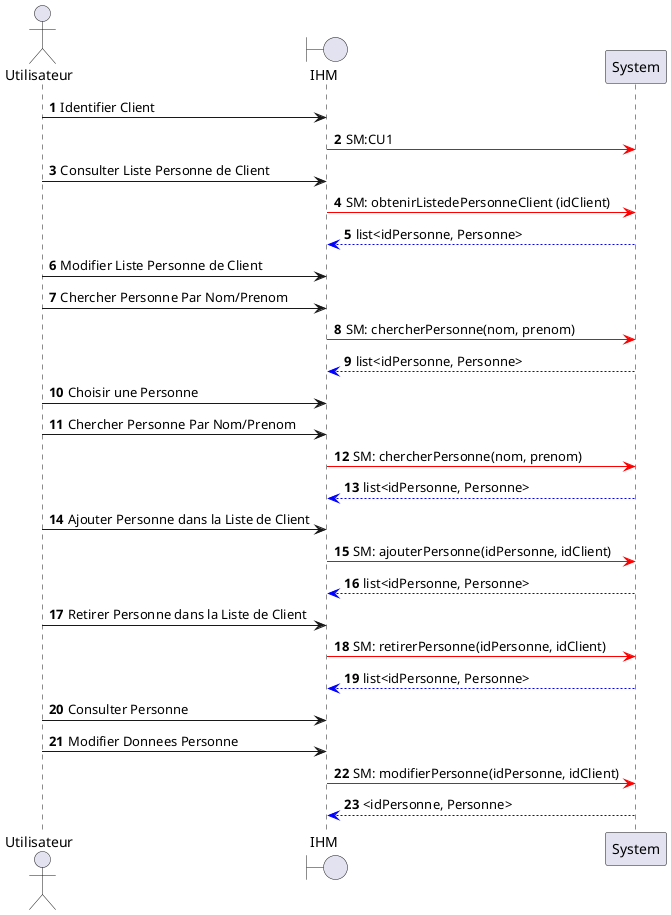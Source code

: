 @startuml

actor Utilisateur as U
boundary IHM as I
participant System as S

autonumber
U->I: Identifier Client
    I-[#red]>S: SM:CU1

U->I: Consulter Liste Personne de Client
    I-[#red]>S: SM: obtenirListedePersonneClient (idClient)
    S-[#0000FF]->I: list<idPersonne, Personne>

U->I: Modifier Liste Personne de Client

U->I: Chercher Personne Par Nom/Prenom
    I-[#red]>S: SM: chercherPersonne(nom, prenom)
    S-[#0000FF]->I: list<idPersonne, Personne>

U->I: Choisir une Personne

U->I: Chercher Personne Par Nom/Prenom
    I-[#red]>S: SM: chercherPersonne(nom, prenom)
    S-[#0000FF]->I: list<idPersonne, Personne>

U->I: Ajouter Personne dans la Liste de Client
    I-[#red]>S: SM: ajouterPersonne(idPersonne, idClient)
    S-[#0000FF]->I: list<idPersonne, Personne>

U->I: Retirer Personne dans la Liste de Client
    I-[#red]>S: SM: retirerPersonne(idPersonne, idClient)
    S-[#0000FF]->I: list<idPersonne, Personne>

U->I: Consulter Personne

U->I: Modifier Donnees Personne
    I-[#red]>S: SM: modifierPersonne(idPersonne, idClient)
    S-[#0000FF]->I: <idPersonne, Personne>







@enduml